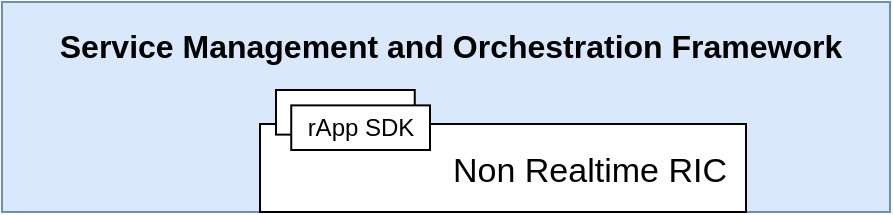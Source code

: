 <mxfile version="26.1.0">
  <diagram name="Page-1" id="CLXzgDMyPDMOGc86WNe9">
    <mxGraphModel dx="1434" dy="746" grid="0" gridSize="10" guides="1" tooltips="1" connect="1" arrows="1" fold="1" page="1" pageScale="1" pageWidth="850" pageHeight="1100" math="0" shadow="0">
      <root>
        <mxCell id="0" />
        <mxCell id="1" parent="0" />
        <mxCell id="ePEVCqxk2R03BDZPWFC2-1" value="&lt;p&gt;&lt;br&gt;&lt;/p&gt;" style="rounded=0;whiteSpace=wrap;html=1;fillColor=#dae8fc;strokeColor=#6c8ebf;align=center;verticalAlign=top;" vertex="1" parent="1">
          <mxGeometry x="235" y="80" width="444" height="105" as="geometry" />
        </mxCell>
        <mxCell id="ePEVCqxk2R03BDZPWFC2-2" value="" style="rounded=0;whiteSpace=wrap;html=1;" vertex="1" parent="1">
          <mxGeometry x="364" y="141" width="243" height="44" as="geometry" />
        </mxCell>
        <mxCell id="ePEVCqxk2R03BDZPWFC2-5" value="" style="group" vertex="1" connectable="0" parent="1">
          <mxGeometry x="372" y="124" width="77" height="30" as="geometry" />
        </mxCell>
        <mxCell id="ePEVCqxk2R03BDZPWFC2-3" value="" style="rounded=0;whiteSpace=wrap;html=1;" vertex="1" parent="ePEVCqxk2R03BDZPWFC2-5">
          <mxGeometry width="69.376" height="22.308" as="geometry" />
        </mxCell>
        <mxCell id="ePEVCqxk2R03BDZPWFC2-4" value="rApp SDK" style="rounded=0;whiteSpace=wrap;html=1;" vertex="1" parent="ePEVCqxk2R03BDZPWFC2-5">
          <mxGeometry x="7.624" y="7.692" width="69.376" height="22.308" as="geometry" />
        </mxCell>
        <mxCell id="ePEVCqxk2R03BDZPWFC2-6" value="&lt;font style=&quot;font-size: 17px;&quot;&gt;Non Realtime RIC&lt;/font&gt;" style="text;html=1;align=center;verticalAlign=middle;whiteSpace=wrap;rounded=0;fontSize=14;" vertex="1" parent="1">
          <mxGeometry x="453" y="150" width="152" height="30" as="geometry" />
        </mxCell>
        <mxCell id="ePEVCqxk2R03BDZPWFC2-7" value="&lt;span&gt;Service Management and Orchestration Framework&lt;/span&gt;" style="text;html=1;align=center;verticalAlign=middle;whiteSpace=wrap;rounded=0;fontSize=16;fontStyle=1" vertex="1" parent="1">
          <mxGeometry x="252" y="87" width="415" height="30" as="geometry" />
        </mxCell>
      </root>
    </mxGraphModel>
  </diagram>
</mxfile>
